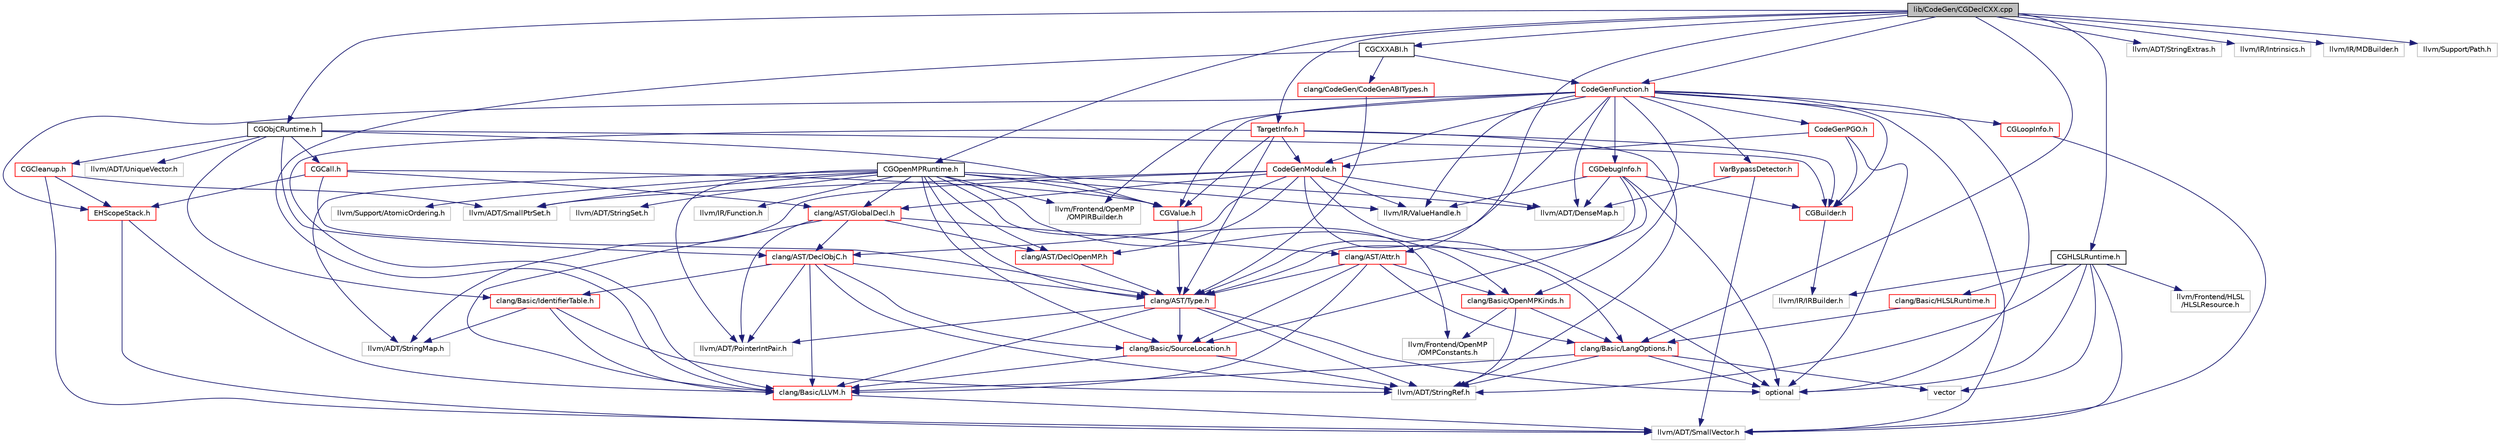 digraph "lib/CodeGen/CGDeclCXX.cpp"
{
 // LATEX_PDF_SIZE
  bgcolor="transparent";
  edge [fontname="Helvetica",fontsize="10",labelfontname="Helvetica",labelfontsize="10"];
  node [fontname="Helvetica",fontsize="10",shape=record];
  Node1 [label="lib/CodeGen/CGDeclCXX.cpp",height=0.2,width=0.4,color="black", fillcolor="grey75", style="filled", fontcolor="black",tooltip=" "];
  Node1 -> Node2 [color="midnightblue",fontsize="10",style="solid",fontname="Helvetica"];
  Node2 [label="CGCXXABI.h",height=0.2,width=0.4,color="black",URL="$CGCXXABI_8h.html",tooltip=" "];
  Node2 -> Node3 [color="midnightblue",fontsize="10",style="solid",fontname="Helvetica"];
  Node3 [label="CodeGenFunction.h",height=0.2,width=0.4,color="red",URL="$CodeGenFunction_8h.html",tooltip=" "];
  Node3 -> Node4 [color="midnightblue",fontsize="10",style="solid",fontname="Helvetica"];
  Node4 [label="CGBuilder.h",height=0.2,width=0.4,color="red",URL="$CGBuilder_8h.html",tooltip=" "];
  Node4 -> Node18 [color="midnightblue",fontsize="10",style="solid",fontname="Helvetica"];
  Node18 [label="llvm/IR/IRBuilder.h",height=0.2,width=0.4,color="grey75",tooltip=" "];
  Node3 -> Node20 [color="midnightblue",fontsize="10",style="solid",fontname="Helvetica"];
  Node20 [label="CGDebugInfo.h",height=0.2,width=0.4,color="red",URL="$CGDebugInfo_8h.html",tooltip=" "];
  Node20 -> Node4 [color="midnightblue",fontsize="10",style="solid",fontname="Helvetica"];
  Node20 -> Node58 [color="midnightblue",fontsize="10",style="solid",fontname="Helvetica"];
  Node58 [label="clang/AST/Type.h",height=0.2,width=0.4,color="red",URL="$Type_8h.html",tooltip=" "];
  Node58 -> Node39 [color="midnightblue",fontsize="10",style="solid",fontname="Helvetica"];
  Node39 [label="clang/Basic/LLVM.h",height=0.2,width=0.4,color="red",URL="$LLVM_8h.html",tooltip=" "];
  Node39 -> Node41 [color="midnightblue",fontsize="10",style="solid",fontname="Helvetica"];
  Node41 [label="llvm/ADT/SmallVector.h",height=0.2,width=0.4,color="grey75",tooltip=" "];
  Node58 -> Node72 [color="midnightblue",fontsize="10",style="solid",fontname="Helvetica"];
  Node72 [label="clang/Basic/SourceLocation.h",height=0.2,width=0.4,color="red",URL="$SourceLocation_8h.html",tooltip=" "];
  Node72 -> Node39 [color="midnightblue",fontsize="10",style="solid",fontname="Helvetica"];
  Node72 -> Node34 [color="midnightblue",fontsize="10",style="solid",fontname="Helvetica"];
  Node34 [label="llvm/ADT/StringRef.h",height=0.2,width=0.4,color="grey75",tooltip=" "];
  Node58 -> Node11 [color="midnightblue",fontsize="10",style="solid",fontname="Helvetica"];
  Node11 [label="llvm/ADT/PointerIntPair.h",height=0.2,width=0.4,color="grey75",tooltip=" "];
  Node58 -> Node34 [color="midnightblue",fontsize="10",style="solid",fontname="Helvetica"];
  Node58 -> Node66 [color="midnightblue",fontsize="10",style="solid",fontname="Helvetica"];
  Node66 [label="optional",height=0.2,width=0.4,color="grey75",tooltip=" "];
  Node20 -> Node72 [color="midnightblue",fontsize="10",style="solid",fontname="Helvetica"];
  Node20 -> Node73 [color="midnightblue",fontsize="10",style="solid",fontname="Helvetica"];
  Node73 [label="llvm/ADT/DenseMap.h",height=0.2,width=0.4,color="grey75",tooltip=" "];
  Node20 -> Node175 [color="midnightblue",fontsize="10",style="solid",fontname="Helvetica"];
  Node175 [label="llvm/IR/ValueHandle.h",height=0.2,width=0.4,color="grey75",tooltip=" "];
  Node20 -> Node66 [color="midnightblue",fontsize="10",style="solid",fontname="Helvetica"];
  Node3 -> Node176 [color="midnightblue",fontsize="10",style="solid",fontname="Helvetica"];
  Node176 [label="CGLoopInfo.h",height=0.2,width=0.4,color="red",URL="$CGLoopInfo_8h.html",tooltip=" "];
  Node176 -> Node41 [color="midnightblue",fontsize="10",style="solid",fontname="Helvetica"];
  Node3 -> Node179 [color="midnightblue",fontsize="10",style="solid",fontname="Helvetica"];
  Node179 [label="CGValue.h",height=0.2,width=0.4,color="red",URL="$CGValue_8h.html",tooltip=" "];
  Node179 -> Node58 [color="midnightblue",fontsize="10",style="solid",fontname="Helvetica"];
  Node3 -> Node195 [color="midnightblue",fontsize="10",style="solid",fontname="Helvetica"];
  Node195 [label="CodeGenModule.h",height=0.2,width=0.4,color="red",URL="$CodeGenModule_8h.html",tooltip=" "];
  Node195 -> Node206 [color="midnightblue",fontsize="10",style="solid",fontname="Helvetica"];
  Node206 [label="clang/AST/DeclObjC.h",height=0.2,width=0.4,color="red",URL="$DeclObjC_8h.html",tooltip=" "];
  Node206 -> Node58 [color="midnightblue",fontsize="10",style="solid",fontname="Helvetica"];
  Node206 -> Node98 [color="midnightblue",fontsize="10",style="solid",fontname="Helvetica"];
  Node98 [label="clang/Basic/IdentifierTable.h",height=0.2,width=0.4,color="red",URL="$IdentifierTable_8h.html",tooltip=" "];
  Node98 -> Node39 [color="midnightblue",fontsize="10",style="solid",fontname="Helvetica"];
  Node98 -> Node102 [color="midnightblue",fontsize="10",style="solid",fontname="Helvetica"];
  Node102 [label="llvm/ADT/StringMap.h",height=0.2,width=0.4,color="grey75",tooltip=" "];
  Node98 -> Node34 [color="midnightblue",fontsize="10",style="solid",fontname="Helvetica"];
  Node206 -> Node39 [color="midnightblue",fontsize="10",style="solid",fontname="Helvetica"];
  Node206 -> Node72 [color="midnightblue",fontsize="10",style="solid",fontname="Helvetica"];
  Node206 -> Node11 [color="midnightblue",fontsize="10",style="solid",fontname="Helvetica"];
  Node206 -> Node34 [color="midnightblue",fontsize="10",style="solid",fontname="Helvetica"];
  Node195 -> Node209 [color="midnightblue",fontsize="10",style="solid",fontname="Helvetica"];
  Node209 [label="clang/AST/DeclOpenMP.h",height=0.2,width=0.4,color="red",URL="$DeclOpenMP_8h.html",tooltip=" "];
  Node209 -> Node58 [color="midnightblue",fontsize="10",style="solid",fontname="Helvetica"];
  Node195 -> Node198 [color="midnightblue",fontsize="10",style="solid",fontname="Helvetica"];
  Node198 [label="clang/AST/GlobalDecl.h",height=0.2,width=0.4,color="red",URL="$GlobalDecl_8h.html",tooltip=" "];
  Node198 -> Node199 [color="midnightblue",fontsize="10",style="solid",fontname="Helvetica"];
  Node199 [label="clang/AST/Attr.h",height=0.2,width=0.4,color="red",URL="$Attr_8h.html",tooltip=" "];
  Node199 -> Node58 [color="midnightblue",fontsize="10",style="solid",fontname="Helvetica"];
  Node199 -> Node122 [color="midnightblue",fontsize="10",style="solid",fontname="Helvetica"];
  Node122 [label="clang/Basic/LangOptions.h",height=0.2,width=0.4,color="red",URL="$LangOptions_8h.html",tooltip=" "];
  Node122 -> Node39 [color="midnightblue",fontsize="10",style="solid",fontname="Helvetica"];
  Node122 -> Node34 [color="midnightblue",fontsize="10",style="solid",fontname="Helvetica"];
  Node122 -> Node66 [color="midnightblue",fontsize="10",style="solid",fontname="Helvetica"];
  Node122 -> Node67 [color="midnightblue",fontsize="10",style="solid",fontname="Helvetica"];
  Node67 [label="vector",height=0.2,width=0.4,color="grey75",tooltip=" "];
  Node199 -> Node39 [color="midnightblue",fontsize="10",style="solid",fontname="Helvetica"];
  Node199 -> Node202 [color="midnightblue",fontsize="10",style="solid",fontname="Helvetica"];
  Node202 [label="clang/Basic/OpenMPKinds.h",height=0.2,width=0.4,color="red",URL="$OpenMPKinds_8h.html",tooltip=" "];
  Node202 -> Node122 [color="midnightblue",fontsize="10",style="solid",fontname="Helvetica"];
  Node202 -> Node34 [color="midnightblue",fontsize="10",style="solid",fontname="Helvetica"];
  Node202 -> Node203 [color="midnightblue",fontsize="10",style="solid",fontname="Helvetica"];
  Node203 [label="llvm/Frontend/OpenMP\l/OMPConstants.h",height=0.2,width=0.4,color="grey75",tooltip=" "];
  Node199 -> Node72 [color="midnightblue",fontsize="10",style="solid",fontname="Helvetica"];
  Node198 -> Node206 [color="midnightblue",fontsize="10",style="solid",fontname="Helvetica"];
  Node198 -> Node209 [color="midnightblue",fontsize="10",style="solid",fontname="Helvetica"];
  Node198 -> Node39 [color="midnightblue",fontsize="10",style="solid",fontname="Helvetica"];
  Node198 -> Node11 [color="midnightblue",fontsize="10",style="solid",fontname="Helvetica"];
  Node195 -> Node122 [color="midnightblue",fontsize="10",style="solid",fontname="Helvetica"];
  Node195 -> Node73 [color="midnightblue",fontsize="10",style="solid",fontname="Helvetica"];
  Node195 -> Node242 [color="midnightblue",fontsize="10",style="solid",fontname="Helvetica"];
  Node242 [label="llvm/ADT/SmallPtrSet.h",height=0.2,width=0.4,color="grey75",tooltip=" "];
  Node195 -> Node102 [color="midnightblue",fontsize="10",style="solid",fontname="Helvetica"];
  Node195 -> Node175 [color="midnightblue",fontsize="10",style="solid",fontname="Helvetica"];
  Node195 -> Node66 [color="midnightblue",fontsize="10",style="solid",fontname="Helvetica"];
  Node3 -> Node244 [color="midnightblue",fontsize="10",style="solid",fontname="Helvetica"];
  Node244 [label="CodeGenPGO.h",height=0.2,width=0.4,color="red",URL="$CodeGenPGO_8h.html",tooltip=" "];
  Node244 -> Node4 [color="midnightblue",fontsize="10",style="solid",fontname="Helvetica"];
  Node244 -> Node195 [color="midnightblue",fontsize="10",style="solid",fontname="Helvetica"];
  Node244 -> Node66 [color="midnightblue",fontsize="10",style="solid",fontname="Helvetica"];
  Node3 -> Node224 [color="midnightblue",fontsize="10",style="solid",fontname="Helvetica"];
  Node224 [label="EHScopeStack.h",height=0.2,width=0.4,color="red",URL="$EHScopeStack_8h.html",tooltip=" "];
  Node224 -> Node39 [color="midnightblue",fontsize="10",style="solid",fontname="Helvetica"];
  Node224 -> Node41 [color="midnightblue",fontsize="10",style="solid",fontname="Helvetica"];
  Node3 -> Node246 [color="midnightblue",fontsize="10",style="solid",fontname="Helvetica"];
  Node246 [label="VarBypassDetector.h",height=0.2,width=0.4,color="red",URL="$VarBypassDetector_8h.html",tooltip=" "];
  Node246 -> Node73 [color="midnightblue",fontsize="10",style="solid",fontname="Helvetica"];
  Node246 -> Node41 [color="midnightblue",fontsize="10",style="solid",fontname="Helvetica"];
  Node3 -> Node58 [color="midnightblue",fontsize="10",style="solid",fontname="Helvetica"];
  Node3 -> Node202 [color="midnightblue",fontsize="10",style="solid",fontname="Helvetica"];
  Node3 -> Node73 [color="midnightblue",fontsize="10",style="solid",fontname="Helvetica"];
  Node3 -> Node41 [color="midnightblue",fontsize="10",style="solid",fontname="Helvetica"];
  Node3 -> Node254 [color="midnightblue",fontsize="10",style="solid",fontname="Helvetica"];
  Node254 [label="llvm/Frontend/OpenMP\l/OMPIRBuilder.h",height=0.2,width=0.4,color="grey75",tooltip=" "];
  Node3 -> Node175 [color="midnightblue",fontsize="10",style="solid",fontname="Helvetica"];
  Node3 -> Node66 [color="midnightblue",fontsize="10",style="solid",fontname="Helvetica"];
  Node2 -> Node39 [color="midnightblue",fontsize="10",style="solid",fontname="Helvetica"];
  Node2 -> Node256 [color="midnightblue",fontsize="10",style="solid",fontname="Helvetica"];
  Node256 [label="clang/CodeGen/CodeGenABITypes.h",height=0.2,width=0.4,color="red",URL="$CodeGenABITypes_8h.html",tooltip=" "];
  Node256 -> Node58 [color="midnightblue",fontsize="10",style="solid",fontname="Helvetica"];
  Node1 -> Node257 [color="midnightblue",fontsize="10",style="solid",fontname="Helvetica"];
  Node257 [label="CGHLSLRuntime.h",height=0.2,width=0.4,color="black",URL="$CGHLSLRuntime_8h.html",tooltip=" "];
  Node257 -> Node18 [color="midnightblue",fontsize="10",style="solid",fontname="Helvetica"];
  Node257 -> Node258 [color="midnightblue",fontsize="10",style="solid",fontname="Helvetica"];
  Node258 [label="clang/Basic/HLSLRuntime.h",height=0.2,width=0.4,color="red",URL="$HLSLRuntime_8h.html",tooltip=" "];
  Node258 -> Node122 [color="midnightblue",fontsize="10",style="solid",fontname="Helvetica"];
  Node257 -> Node41 [color="midnightblue",fontsize="10",style="solid",fontname="Helvetica"];
  Node257 -> Node34 [color="midnightblue",fontsize="10",style="solid",fontname="Helvetica"];
  Node257 -> Node259 [color="midnightblue",fontsize="10",style="solid",fontname="Helvetica"];
  Node259 [label="llvm/Frontend/HLSL\l/HLSLResource.h",height=0.2,width=0.4,color="grey75",tooltip=" "];
  Node257 -> Node66 [color="midnightblue",fontsize="10",style="solid",fontname="Helvetica"];
  Node257 -> Node67 [color="midnightblue",fontsize="10",style="solid",fontname="Helvetica"];
  Node1 -> Node260 [color="midnightblue",fontsize="10",style="solid",fontname="Helvetica"];
  Node260 [label="CGObjCRuntime.h",height=0.2,width=0.4,color="black",URL="$CGObjCRuntime_8h.html",tooltip=" "];
  Node260 -> Node4 [color="midnightblue",fontsize="10",style="solid",fontname="Helvetica"];
  Node260 -> Node223 [color="midnightblue",fontsize="10",style="solid",fontname="Helvetica"];
  Node223 [label="CGCall.h",height=0.2,width=0.4,color="red",URL="$CGCall_8h.html",tooltip=" "];
  Node223 -> Node179 [color="midnightblue",fontsize="10",style="solid",fontname="Helvetica"];
  Node223 -> Node224 [color="midnightblue",fontsize="10",style="solid",fontname="Helvetica"];
  Node223 -> Node198 [color="midnightblue",fontsize="10",style="solid",fontname="Helvetica"];
  Node223 -> Node58 [color="midnightblue",fontsize="10",style="solid",fontname="Helvetica"];
  Node260 -> Node261 [color="midnightblue",fontsize="10",style="solid",fontname="Helvetica"];
  Node261 [label="CGCleanup.h",height=0.2,width=0.4,color="red",URL="$CGCleanup_8h.html",tooltip=" "];
  Node261 -> Node224 [color="midnightblue",fontsize="10",style="solid",fontname="Helvetica"];
  Node261 -> Node242 [color="midnightblue",fontsize="10",style="solid",fontname="Helvetica"];
  Node261 -> Node41 [color="midnightblue",fontsize="10",style="solid",fontname="Helvetica"];
  Node260 -> Node179 [color="midnightblue",fontsize="10",style="solid",fontname="Helvetica"];
  Node260 -> Node206 [color="midnightblue",fontsize="10",style="solid",fontname="Helvetica"];
  Node260 -> Node98 [color="midnightblue",fontsize="10",style="solid",fontname="Helvetica"];
  Node260 -> Node262 [color="midnightblue",fontsize="10",style="solid",fontname="Helvetica"];
  Node262 [label="llvm/ADT/UniqueVector.h",height=0.2,width=0.4,color="grey75",tooltip=" "];
  Node1 -> Node263 [color="midnightblue",fontsize="10",style="solid",fontname="Helvetica"];
  Node263 [label="CGOpenMPRuntime.h",height=0.2,width=0.4,color="black",URL="$CGOpenMPRuntime_8h.html",tooltip=" "];
  Node263 -> Node179 [color="midnightblue",fontsize="10",style="solid",fontname="Helvetica"];
  Node263 -> Node209 [color="midnightblue",fontsize="10",style="solid",fontname="Helvetica"];
  Node263 -> Node198 [color="midnightblue",fontsize="10",style="solid",fontname="Helvetica"];
  Node263 -> Node58 [color="midnightblue",fontsize="10",style="solid",fontname="Helvetica"];
  Node263 -> Node202 [color="midnightblue",fontsize="10",style="solid",fontname="Helvetica"];
  Node263 -> Node72 [color="midnightblue",fontsize="10",style="solid",fontname="Helvetica"];
  Node263 -> Node73 [color="midnightblue",fontsize="10",style="solid",fontname="Helvetica"];
  Node263 -> Node11 [color="midnightblue",fontsize="10",style="solid",fontname="Helvetica"];
  Node263 -> Node242 [color="midnightblue",fontsize="10",style="solid",fontname="Helvetica"];
  Node263 -> Node102 [color="midnightblue",fontsize="10",style="solid",fontname="Helvetica"];
  Node263 -> Node240 [color="midnightblue",fontsize="10",style="solid",fontname="Helvetica"];
  Node240 [label="llvm/ADT/StringSet.h",height=0.2,width=0.4,color="grey75",tooltip=" "];
  Node263 -> Node203 [color="midnightblue",fontsize="10",style="solid",fontname="Helvetica"];
  Node263 -> Node254 [color="midnightblue",fontsize="10",style="solid",fontname="Helvetica"];
  Node263 -> Node264 [color="midnightblue",fontsize="10",style="solid",fontname="Helvetica"];
  Node264 [label="llvm/IR/Function.h",height=0.2,width=0.4,color="grey75",tooltip=" "];
  Node263 -> Node175 [color="midnightblue",fontsize="10",style="solid",fontname="Helvetica"];
  Node263 -> Node142 [color="midnightblue",fontsize="10",style="solid",fontname="Helvetica"];
  Node142 [label="llvm/Support/AtomicOrdering.h",height=0.2,width=0.4,color="grey75",tooltip=" "];
  Node1 -> Node3 [color="midnightblue",fontsize="10",style="solid",fontname="Helvetica"];
  Node1 -> Node265 [color="midnightblue",fontsize="10",style="solid",fontname="Helvetica"];
  Node265 [label="TargetInfo.h",height=0.2,width=0.4,color="red",URL="$lib_2CodeGen_2TargetInfo_8h.html",tooltip=" "];
  Node265 -> Node4 [color="midnightblue",fontsize="10",style="solid",fontname="Helvetica"];
  Node265 -> Node195 [color="midnightblue",fontsize="10",style="solid",fontname="Helvetica"];
  Node265 -> Node179 [color="midnightblue",fontsize="10",style="solid",fontname="Helvetica"];
  Node265 -> Node58 [color="midnightblue",fontsize="10",style="solid",fontname="Helvetica"];
  Node265 -> Node39 [color="midnightblue",fontsize="10",style="solid",fontname="Helvetica"];
  Node265 -> Node34 [color="midnightblue",fontsize="10",style="solid",fontname="Helvetica"];
  Node1 -> Node199 [color="midnightblue",fontsize="10",style="solid",fontname="Helvetica"];
  Node1 -> Node122 [color="midnightblue",fontsize="10",style="solid",fontname="Helvetica"];
  Node1 -> Node266 [color="midnightblue",fontsize="10",style="solid",fontname="Helvetica"];
  Node266 [label="llvm/ADT/StringExtras.h",height=0.2,width=0.4,color="grey75",tooltip=" "];
  Node1 -> Node267 [color="midnightblue",fontsize="10",style="solid",fontname="Helvetica"];
  Node267 [label="llvm/IR/Intrinsics.h",height=0.2,width=0.4,color="grey75",tooltip=" "];
  Node1 -> Node193 [color="midnightblue",fontsize="10",style="solid",fontname="Helvetica"];
  Node193 [label="llvm/IR/MDBuilder.h",height=0.2,width=0.4,color="grey75",tooltip=" "];
  Node1 -> Node268 [color="midnightblue",fontsize="10",style="solid",fontname="Helvetica"];
  Node268 [label="llvm/Support/Path.h",height=0.2,width=0.4,color="grey75",tooltip=" "];
}
